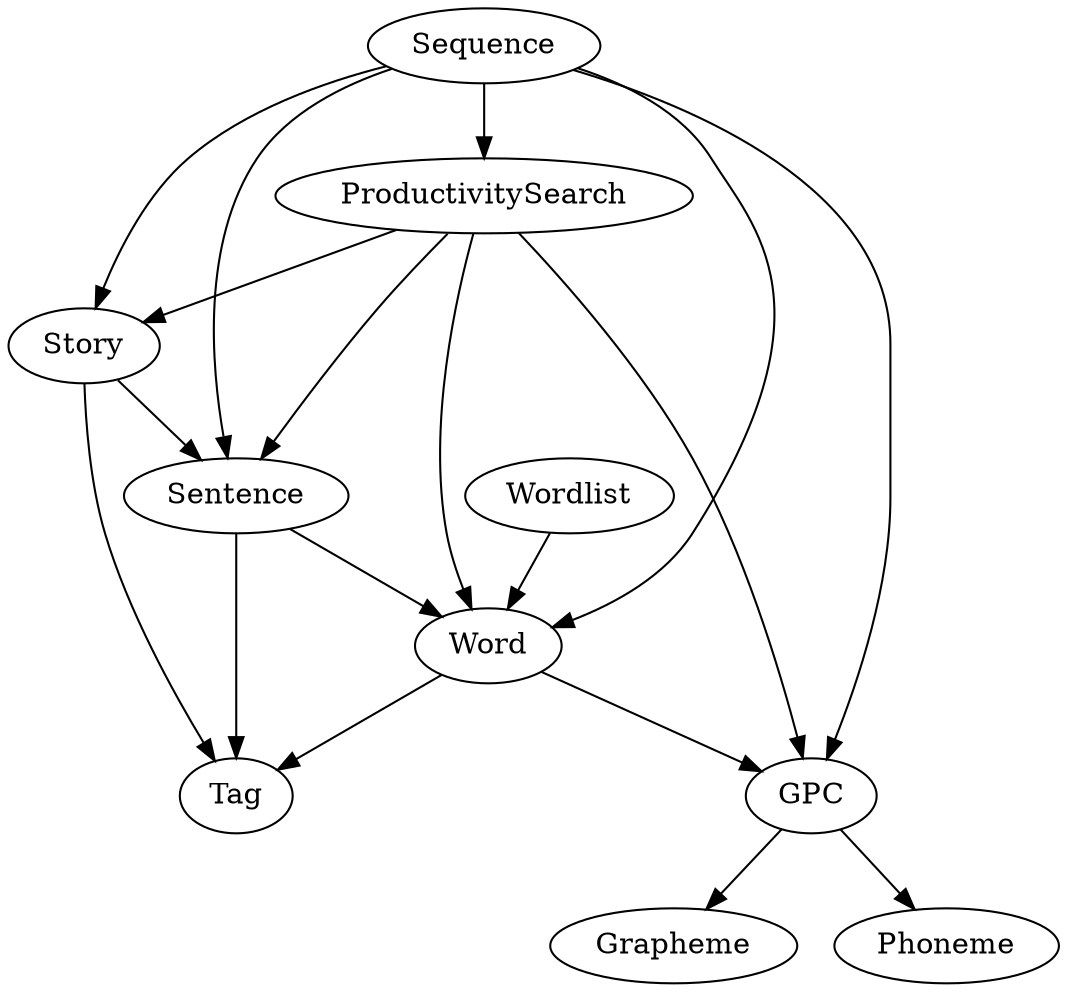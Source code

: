 digraph {
  story [label="Story"];
  sentence [label="Sentence"];
  sequence [label="Sequence"];
  word [label="Word"];
  gpc [label="GPC"];
  grapheme [label="Grapheme"];
  phoneme [label="Phoneme"];
  wordlist [label="Wordlist"];
  ps [label="ProductivitySearch"]
  tag [label="Tag"];

  story -> sentence;
  sentence -> word;
  word -> gpc;
  gpc -> grapheme;
  gpc -> phoneme;
  sequence -> gpc;
  sequence -> word;
  sequence -> sentence;
  sequence -> story;
  sequence -> ps;
  ps -> gpc;
  ps -> word;
  ps -> sentence;
  ps -> story;
  wordlist -> word;
  word -> tag;
  sentence -> tag;
  story -> tag;
}